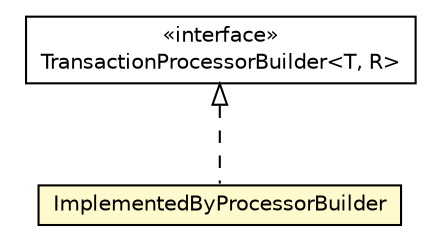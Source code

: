 #!/usr/local/bin/dot
#
# Class diagram 
# Generated by UMLGraph version 5.1 (http://www.umlgraph.org/)
#

digraph G {
	edge [fontname="Helvetica",fontsize=10,labelfontname="Helvetica",labelfontsize=10];
	node [fontname="Helvetica",fontsize=10,shape=plaintext];
	nodesep=0.25;
	ranksep=0.5;
	// org.androidtransfuse.processor.ImplementedByProcessorBuilder
	c86663 [label=<<table title="org.androidtransfuse.processor.ImplementedByProcessorBuilder" border="0" cellborder="1" cellspacing="0" cellpadding="2" port="p" bgcolor="lemonChiffon" href="./ImplementedByProcessorBuilder.html">
		<tr><td><table border="0" cellspacing="0" cellpadding="1">
<tr><td align="center" balign="center"> ImplementedByProcessorBuilder </td></tr>
		</table></td></tr>
		</table>>, fontname="Helvetica", fontcolor="black", fontsize=10.0];
	// org.androidtransfuse.processor.TransactionProcessorBuilder<T, R>
	c86672 [label=<<table title="org.androidtransfuse.processor.TransactionProcessorBuilder" border="0" cellborder="1" cellspacing="0" cellpadding="2" port="p" href="./TransactionProcessorBuilder.html">
		<tr><td><table border="0" cellspacing="0" cellpadding="1">
<tr><td align="center" balign="center"> &#171;interface&#187; </td></tr>
<tr><td align="center" balign="center"> TransactionProcessorBuilder&lt;T, R&gt; </td></tr>
		</table></td></tr>
		</table>>, fontname="Helvetica", fontcolor="black", fontsize=10.0];
	//org.androidtransfuse.processor.ImplementedByProcessorBuilder implements org.androidtransfuse.processor.TransactionProcessorBuilder<T, R>
	c86672:p -> c86663:p [dir=back,arrowtail=empty,style=dashed];
}

